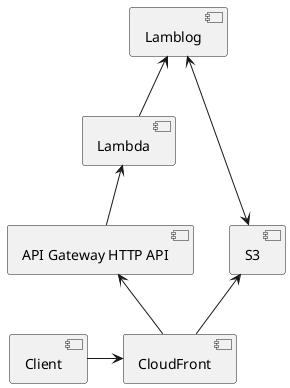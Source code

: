 @startuml

[Lambda]
[API Gateway HTTP API] as [API Gateway]
[CloudFront]
[S3]
[Client]
[Lamblog]

[Lambda] <-- [API Gateway]
[S3] <-- [CloudFront]
[Lamblog] <-- [Lambda]
[Lamblog] <--> [S3]
[API Gateway] <-- [CloudFront]
[Client] -> [CloudFront]

@enduml